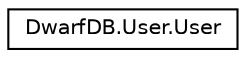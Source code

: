digraph "Graphical Class Hierarchy"
{
  edge [fontname="Helvetica",fontsize="10",labelfontname="Helvetica",labelfontsize="10"];
  node [fontname="Helvetica",fontsize="10",shape=record];
  rankdir="LR";
  Node1 [label="DwarfDB.User.User",height=0.2,width=0.4,color="black", fillcolor="white", style="filled",URL="$class_dwarf_d_b_1_1_user_1_1_user.html",tooltip="Description of User. "];
}
